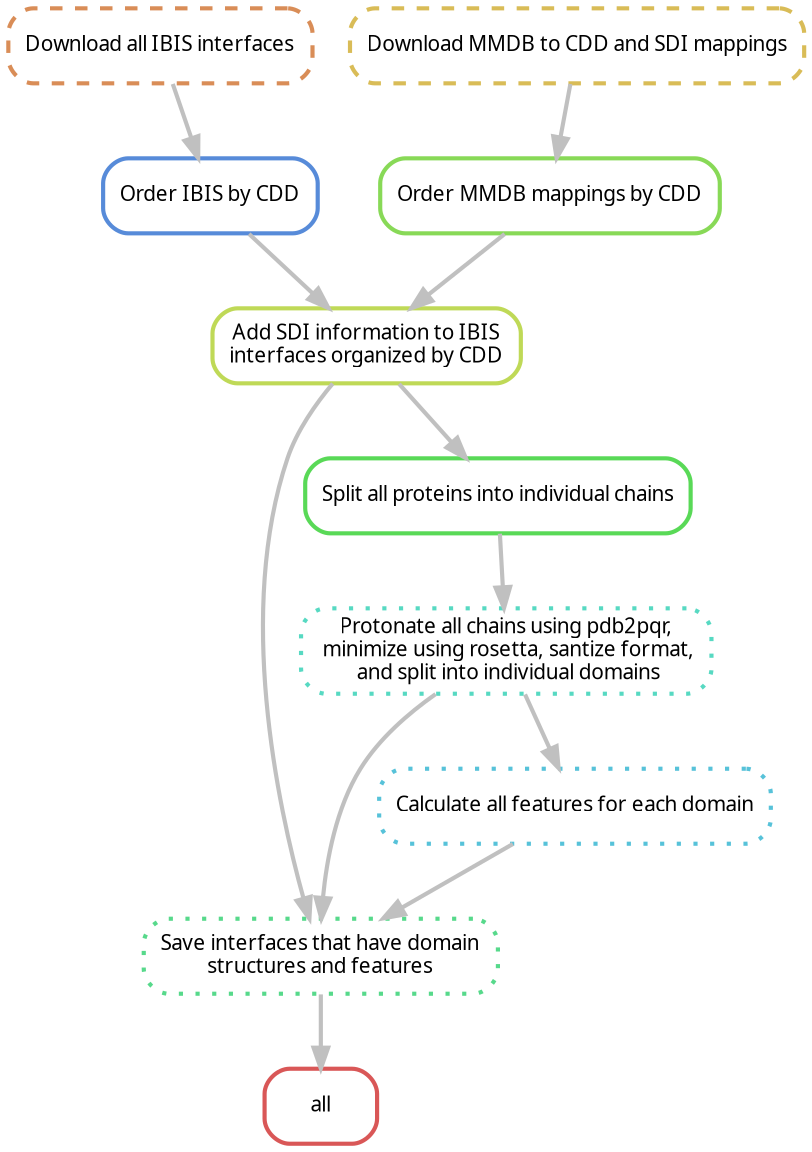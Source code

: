 digraph snakemake_dag {
    graph[bgcolor=white, margin=0];
    node[shape=box, style=rounded, fontname=sans, fontsize=10, penwidth=2];
    edge[penwidth=2, color=grey];
	0[label = "all", color = "0.00 0.6 0.85", style="rounded"];
	1[label = "Save interfaces that have domain\nstructures and features", color = "0.40 0.6 0.85", style="rounded,dotted"];
	2[label = "Calculate all features for each domain", color = "0.53 0.6 0.85", style="rounded,dotted"];
	3[label = "Add SDI information to IBIS\ninterfaces organized by CDD", color = "0.20 0.6 0.85", style="rounded"];
	4[label = "Protonate all chains using pdb2pqr,\n minimize using rosetta, santize format,\n and split into individual domains", color = "0.47 0.6 0.85", style="rounded,dotted"];
	5[label = "Order IBIS by CDD", color = "0.60 0.6 0.85", style="rounded"];
	6[label = "Order MMDB mappings by CDD", color = "0.27 0.6 0.85", style="rounded"];
	7[label = "Split all proteins into individual chains", color = "0.33 0.6 0.85", style="rounded"];
    8[label = "Download all IBIS interfaces", color = "0.07 0.6 0.85", style="rounded,dashed"];
	9[label = "Download MMDB to CDD and SDI mappings", color = "0.13 0.6 0.85", style="rounded,dashed"];
	1 -> 0
	2 -> 1
	3 -> 1
	4 -> 1
	4 -> 2
	5 -> 3
	6 -> 3
	7 -> 4
	8 -> 5
	9 -> 6
	3 -> 7
}            
